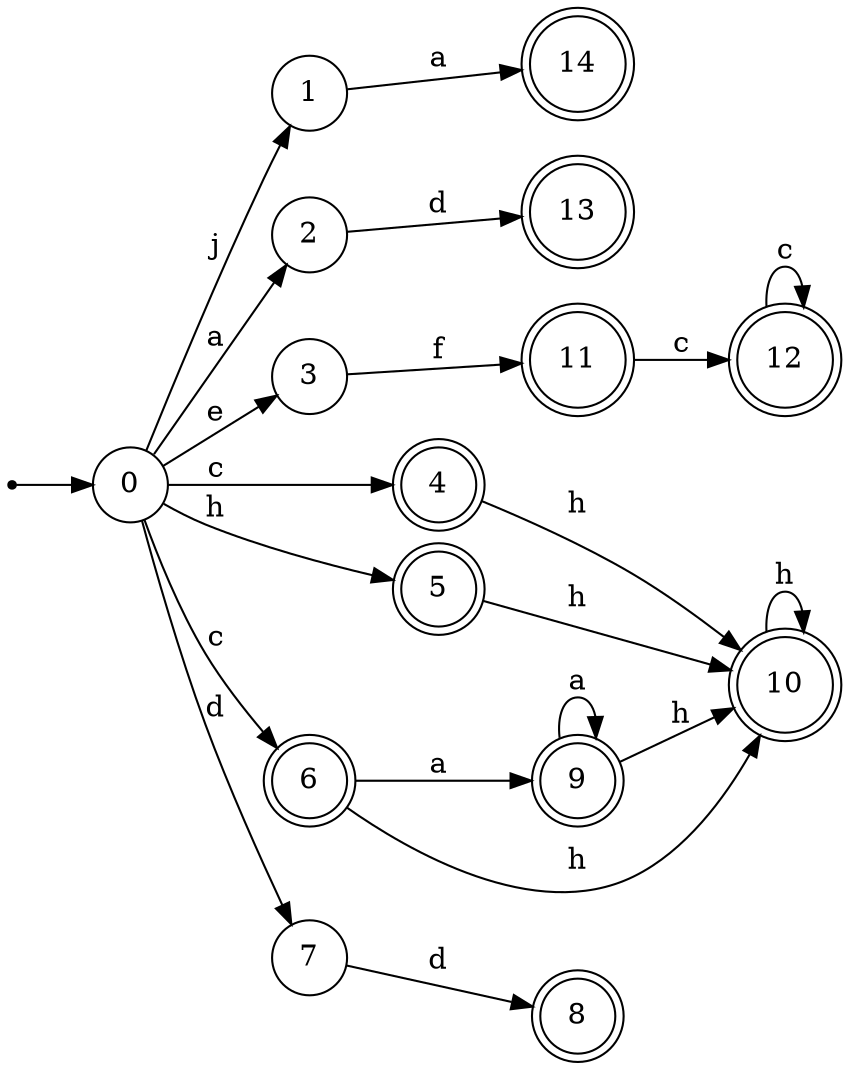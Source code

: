digraph finite_state_machine {
rankdir=LR;
size="20,20";
node [shape = point]; "dummy0"
node [shape = circle]; "0";
"dummy0" -> "0";
node [shape = circle]; "1";
node [shape = circle]; "2";
node [shape = circle]; "3";
node [shape = doublecircle]; "4";node [shape = doublecircle]; "5";node [shape = doublecircle]; "6";node [shape = circle]; "7";
node [shape = doublecircle]; "8";node [shape = doublecircle]; "9";node [shape = doublecircle]; "10";node [shape = doublecircle]; "11";node [shape = doublecircle]; "12";node [shape = doublecircle]; "13";node [shape = doublecircle]; "14";"0" -> "1" [label = "j"];
 "0" -> "2" [label = "a"];
 "0" -> "3" [label = "e"];
 "0" -> "4" [label = "c"];
 "0" -> "6" [label = "c"];
 "0" -> "5" [label = "h"];
 "0" -> "7" [label = "d"];
 "7" -> "8" [label = "d"];
 "6" -> "9" [label = "a"];
 "6" -> "10" [label = "h"];
 "10" -> "10" [label = "h"];
 "9" -> "9" [label = "a"];
 "9" -> "10" [label = "h"];
 "5" -> "10" [label = "h"];
 "4" -> "10" [label = "h"];
 "3" -> "11" [label = "f"];
 "11" -> "12" [label = "c"];
 "12" -> "12" [label = "c"];
 "2" -> "13" [label = "d"];
 "1" -> "14" [label = "a"];
 }
